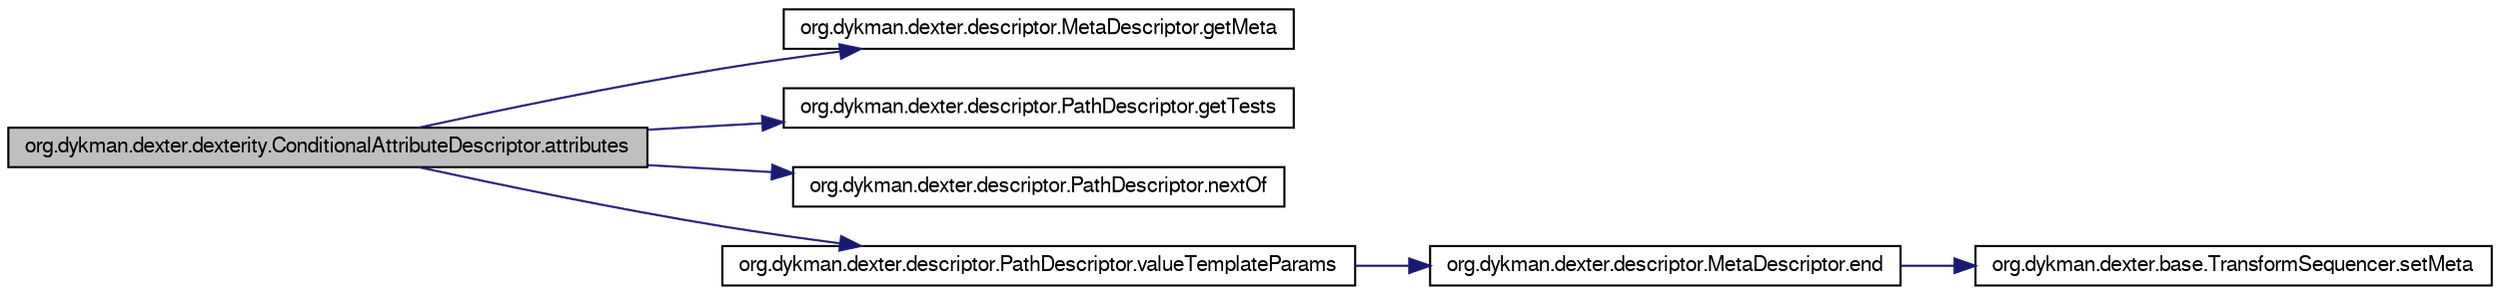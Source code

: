 digraph G
{
  bgcolor="transparent";
  edge [fontname="FreeSans",fontsize=10,labelfontname="FreeSans",labelfontsize=10];
  node [fontname="FreeSans",fontsize=10,shape=record];
  rankdir=LR;
  Node1 [label="org.dykman.dexter.dexterity.ConditionalAttributeDescriptor.attributes",height=0.2,width=0.4,color="black", fillcolor="grey75", style="filled" fontcolor="black"];
  Node1 -> Node2 [color="midnightblue",fontsize=10,style="solid",fontname="FreeSans"];
  Node2 [label="org.dykman.dexter.descriptor.MetaDescriptor.getMeta",height=0.2,width=0.4,color="black",URL="$classorg_1_1dykman_1_1dexter_1_1descriptor_1_1MetaDescriptor.html#68f1342075191ad051a4d5fcea6776b3"];
  Node1 -> Node3 [color="midnightblue",fontsize=10,style="solid",fontname="FreeSans"];
  Node3 [label="org.dykman.dexter.descriptor.PathDescriptor.getTests",height=0.2,width=0.4,color="black",URL="$classorg_1_1dykman_1_1dexter_1_1descriptor_1_1PathDescriptor.html#ffb12d1a5881d4ea76ff77687e16a43c"];
  Node1 -> Node4 [color="midnightblue",fontsize=10,style="solid",fontname="FreeSans"];
  Node4 [label="org.dykman.dexter.descriptor.PathDescriptor.nextOf",height=0.2,width=0.4,color="black",URL="$classorg_1_1dykman_1_1dexter_1_1descriptor_1_1PathDescriptor.html#6102b04397f656c7b4a2d261ade95426"];
  Node1 -> Node5 [color="midnightblue",fontsize=10,style="solid",fontname="FreeSans"];
  Node5 [label="org.dykman.dexter.descriptor.PathDescriptor.valueTemplateParams",height=0.2,width=0.4,color="black",URL="$classorg_1_1dykman_1_1dexter_1_1descriptor_1_1PathDescriptor.html#5982eaa108e9b627e3080b32cca015e2"];
  Node5 -> Node6 [color="midnightblue",fontsize=10,style="solid",fontname="FreeSans"];
  Node6 [label="org.dykman.dexter.descriptor.MetaDescriptor.end",height=0.2,width=0.4,color="black",URL="$classorg_1_1dykman_1_1dexter_1_1descriptor_1_1MetaDescriptor.html#ea71595373377e3d820f40761c50ceb5"];
  Node6 -> Node7 [color="midnightblue",fontsize=10,style="solid",fontname="FreeSans"];
  Node7 [label="org.dykman.dexter.base.TransformSequencer.setMeta",height=0.2,width=0.4,color="black",URL="$interfaceorg_1_1dykman_1_1dexter_1_1base_1_1TransformSequencer.html#ddd89771b0720d2597af9a9e3b034e9c"];
}
